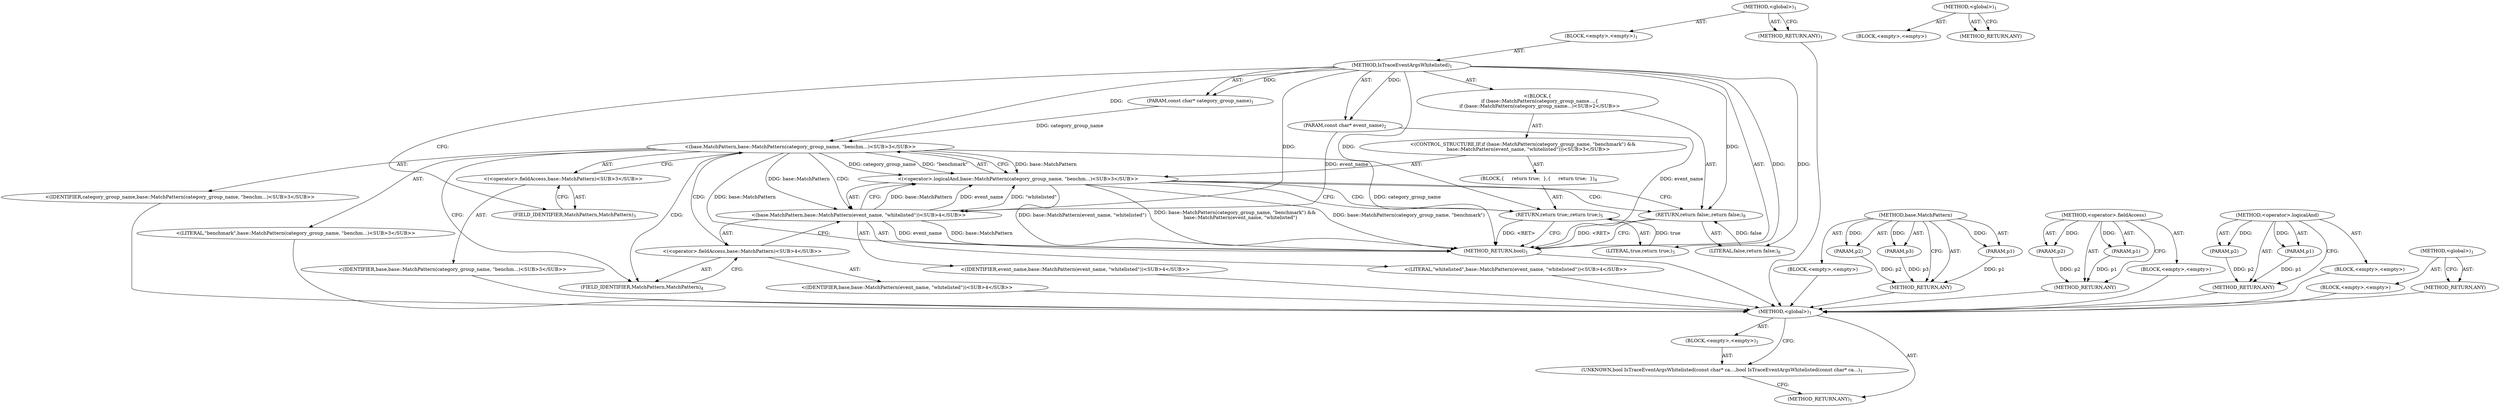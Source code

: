 digraph "&lt;global&gt;" {
vulnerable_6 [label=<(METHOD,&lt;global&gt;)<SUB>1</SUB>>];
vulnerable_7 [label=<(BLOCK,&lt;empty&gt;,&lt;empty&gt;)<SUB>1</SUB>>];
vulnerable_8 [label=<(METHOD,IsTraceEventArgsWhitelisted)<SUB>1</SUB>>];
vulnerable_9 [label=<(PARAM,const char* category_group_name)<SUB>1</SUB>>];
vulnerable_10 [label=<(PARAM,const char* event_name)<SUB>2</SUB>>];
vulnerable_11 [label="<(BLOCK,{
   if (base::MatchPattern(category_group_name...,{
   if (base::MatchPattern(category_group_name...)<SUB>2</SUB>>"];
vulnerable_12 [label="<(CONTROL_STRUCTURE,IF,if (base::MatchPattern(category_group_name, &quot;benchmark&quot;) &amp;&amp;
       base::MatchPattern(event_name, &quot;whitelisted&quot;)))<SUB>3</SUB>>"];
vulnerable_13 [label="<(&lt;operator&gt;.logicalAnd,base::MatchPattern(category_group_name, &quot;benchm...)<SUB>3</SUB>>"];
vulnerable_14 [label="<(base.MatchPattern,base::MatchPattern(category_group_name, &quot;benchm...)<SUB>3</SUB>>"];
vulnerable_15 [label="<(&lt;operator&gt;.fieldAccess,base::MatchPattern)<SUB>3</SUB>>"];
vulnerable_16 [label="<(IDENTIFIER,base,base::MatchPattern(category_group_name, &quot;benchm...)<SUB>3</SUB>>"];
vulnerable_17 [label=<(FIELD_IDENTIFIER,MatchPattern,MatchPattern)<SUB>3</SUB>>];
vulnerable_18 [label="<(IDENTIFIER,category_group_name,base::MatchPattern(category_group_name, &quot;benchm...)<SUB>3</SUB>>"];
vulnerable_19 [label="<(LITERAL,&quot;benchmark&quot;,base::MatchPattern(category_group_name, &quot;benchm...)<SUB>3</SUB>>"];
vulnerable_20 [label="<(base.MatchPattern,base::MatchPattern(event_name, &quot;whitelisted&quot;))<SUB>4</SUB>>"];
vulnerable_21 [label="<(&lt;operator&gt;.fieldAccess,base::MatchPattern)<SUB>4</SUB>>"];
vulnerable_22 [label="<(IDENTIFIER,base,base::MatchPattern(event_name, &quot;whitelisted&quot;))<SUB>4</SUB>>"];
vulnerable_23 [label=<(FIELD_IDENTIFIER,MatchPattern,MatchPattern)<SUB>4</SUB>>];
vulnerable_24 [label="<(IDENTIFIER,event_name,base::MatchPattern(event_name, &quot;whitelisted&quot;))<SUB>4</SUB>>"];
vulnerable_25 [label="<(LITERAL,&quot;whitelisted&quot;,base::MatchPattern(event_name, &quot;whitelisted&quot;))<SUB>4</SUB>>"];
vulnerable_26 [label=<(BLOCK,{
     return true;
  },{
     return true;
  })<SUB>4</SUB>>];
vulnerable_27 [label=<(RETURN,return true;,return true;)<SUB>5</SUB>>];
vulnerable_28 [label=<(LITERAL,true,return true;)<SUB>5</SUB>>];
vulnerable_29 [label=<(RETURN,return false;,return false;)<SUB>8</SUB>>];
vulnerable_30 [label=<(LITERAL,false,return false;)<SUB>8</SUB>>];
vulnerable_31 [label=<(METHOD_RETURN,bool)<SUB>1</SUB>>];
vulnerable_33 [label=<(METHOD_RETURN,ANY)<SUB>1</SUB>>];
vulnerable_59 [label=<(METHOD,base.MatchPattern)>];
vulnerable_60 [label=<(PARAM,p1)>];
vulnerable_61 [label=<(PARAM,p2)>];
vulnerable_62 [label=<(PARAM,p3)>];
vulnerable_63 [label=<(BLOCK,&lt;empty&gt;,&lt;empty&gt;)>];
vulnerable_64 [label=<(METHOD_RETURN,ANY)>];
vulnerable_65 [label=<(METHOD,&lt;operator&gt;.fieldAccess)>];
vulnerable_66 [label=<(PARAM,p1)>];
vulnerable_67 [label=<(PARAM,p2)>];
vulnerable_68 [label=<(BLOCK,&lt;empty&gt;,&lt;empty&gt;)>];
vulnerable_69 [label=<(METHOD_RETURN,ANY)>];
vulnerable_54 [label=<(METHOD,&lt;operator&gt;.logicalAnd)>];
vulnerable_55 [label=<(PARAM,p1)>];
vulnerable_56 [label=<(PARAM,p2)>];
vulnerable_57 [label=<(BLOCK,&lt;empty&gt;,&lt;empty&gt;)>];
vulnerable_58 [label=<(METHOD_RETURN,ANY)>];
vulnerable_48 [label=<(METHOD,&lt;global&gt;)<SUB>1</SUB>>];
vulnerable_49 [label=<(BLOCK,&lt;empty&gt;,&lt;empty&gt;)>];
vulnerable_50 [label=<(METHOD_RETURN,ANY)>];
fixed_6 [label=<(METHOD,&lt;global&gt;)<SUB>1</SUB>>];
fixed_7 [label=<(BLOCK,&lt;empty&gt;,&lt;empty&gt;)<SUB>1</SUB>>];
fixed_8 [label=<(UNKNOWN,bool IsTraceEventArgsWhitelisted(const char* ca...,bool IsTraceEventArgsWhitelisted(const char* ca...)<SUB>1</SUB>>];
fixed_9 [label=<(METHOD_RETURN,ANY)<SUB>1</SUB>>];
fixed_14 [label=<(METHOD,&lt;global&gt;)<SUB>1</SUB>>];
fixed_15 [label=<(BLOCK,&lt;empty&gt;,&lt;empty&gt;)>];
fixed_16 [label=<(METHOD_RETURN,ANY)>];
vulnerable_6 -> vulnerable_7  [key=0, label="AST: "];
vulnerable_6 -> vulnerable_33  [key=0, label="AST: "];
vulnerable_6 -> vulnerable_33  [key=1, label="CFG: "];
vulnerable_7 -> vulnerable_8  [key=0, label="AST: "];
vulnerable_8 -> vulnerable_9  [key=0, label="AST: "];
vulnerable_8 -> vulnerable_9  [key=1, label="DDG: "];
vulnerable_8 -> vulnerable_10  [key=0, label="AST: "];
vulnerable_8 -> vulnerable_10  [key=1, label="DDG: "];
vulnerable_8 -> vulnerable_11  [key=0, label="AST: "];
vulnerable_8 -> vulnerable_31  [key=0, label="AST: "];
vulnerable_8 -> vulnerable_17  [key=0, label="CFG: "];
vulnerable_8 -> vulnerable_29  [key=0, label="DDG: "];
vulnerable_8 -> vulnerable_30  [key=0, label="DDG: "];
vulnerable_8 -> vulnerable_27  [key=0, label="DDG: "];
vulnerable_8 -> vulnerable_14  [key=0, label="DDG: "];
vulnerable_8 -> vulnerable_20  [key=0, label="DDG: "];
vulnerable_8 -> vulnerable_28  [key=0, label="DDG: "];
vulnerable_9 -> vulnerable_14  [key=0, label="DDG: category_group_name"];
vulnerable_10 -> vulnerable_31  [key=0, label="DDG: event_name"];
vulnerable_10 -> vulnerable_20  [key=0, label="DDG: event_name"];
vulnerable_11 -> vulnerable_12  [key=0, label="AST: "];
vulnerable_11 -> vulnerable_29  [key=0, label="AST: "];
vulnerable_12 -> vulnerable_13  [key=0, label="AST: "];
vulnerable_12 -> vulnerable_26  [key=0, label="AST: "];
vulnerable_13 -> vulnerable_14  [key=0, label="AST: "];
vulnerable_13 -> vulnerable_20  [key=0, label="AST: "];
vulnerable_13 -> vulnerable_27  [key=0, label="CFG: "];
vulnerable_13 -> vulnerable_27  [key=1, label="CDG: "];
vulnerable_13 -> vulnerable_29  [key=0, label="CFG: "];
vulnerable_13 -> vulnerable_29  [key=1, label="CDG: "];
vulnerable_13 -> vulnerable_31  [key=0, label="DDG: base::MatchPattern(category_group_name, &quot;benchmark&quot;)"];
vulnerable_13 -> vulnerable_31  [key=1, label="DDG: base::MatchPattern(event_name, &quot;whitelisted&quot;)"];
vulnerable_13 -> vulnerable_31  [key=2, label="DDG: base::MatchPattern(category_group_name, &quot;benchmark&quot;) &amp;&amp;
       base::MatchPattern(event_name, &quot;whitelisted&quot;)"];
vulnerable_14 -> vulnerable_15  [key=0, label="AST: "];
vulnerable_14 -> vulnerable_18  [key=0, label="AST: "];
vulnerable_14 -> vulnerable_19  [key=0, label="AST: "];
vulnerable_14 -> vulnerable_13  [key=0, label="CFG: "];
vulnerable_14 -> vulnerable_13  [key=1, label="DDG: base::MatchPattern"];
vulnerable_14 -> vulnerable_13  [key=2, label="DDG: category_group_name"];
vulnerable_14 -> vulnerable_13  [key=3, label="DDG: &quot;benchmark&quot;"];
vulnerable_14 -> vulnerable_23  [key=0, label="CFG: "];
vulnerable_14 -> vulnerable_23  [key=1, label="CDG: "];
vulnerable_14 -> vulnerable_31  [key=0, label="DDG: base::MatchPattern"];
vulnerable_14 -> vulnerable_31  [key=1, label="DDG: category_group_name"];
vulnerable_14 -> vulnerable_20  [key=0, label="DDG: base::MatchPattern"];
vulnerable_14 -> vulnerable_20  [key=1, label="CDG: "];
vulnerable_14 -> vulnerable_21  [key=0, label="CDG: "];
vulnerable_15 -> vulnerable_16  [key=0, label="AST: "];
vulnerable_15 -> vulnerable_17  [key=0, label="AST: "];
vulnerable_15 -> vulnerable_14  [key=0, label="CFG: "];
vulnerable_16 -> fixed_6  [key=0];
vulnerable_17 -> vulnerable_15  [key=0, label="CFG: "];
vulnerable_18 -> fixed_6  [key=0];
vulnerable_19 -> fixed_6  [key=0];
vulnerable_20 -> vulnerable_21  [key=0, label="AST: "];
vulnerable_20 -> vulnerable_24  [key=0, label="AST: "];
vulnerable_20 -> vulnerable_25  [key=0, label="AST: "];
vulnerable_20 -> vulnerable_13  [key=0, label="CFG: "];
vulnerable_20 -> vulnerable_13  [key=1, label="DDG: base::MatchPattern"];
vulnerable_20 -> vulnerable_13  [key=2, label="DDG: event_name"];
vulnerable_20 -> vulnerable_13  [key=3, label="DDG: &quot;whitelisted&quot;"];
vulnerable_20 -> vulnerable_31  [key=0, label="DDG: base::MatchPattern"];
vulnerable_20 -> vulnerable_31  [key=1, label="DDG: event_name"];
vulnerable_21 -> vulnerable_22  [key=0, label="AST: "];
vulnerable_21 -> vulnerable_23  [key=0, label="AST: "];
vulnerable_21 -> vulnerable_20  [key=0, label="CFG: "];
vulnerable_22 -> fixed_6  [key=0];
vulnerable_23 -> vulnerable_21  [key=0, label="CFG: "];
vulnerable_24 -> fixed_6  [key=0];
vulnerable_25 -> fixed_6  [key=0];
vulnerable_26 -> vulnerable_27  [key=0, label="AST: "];
vulnerable_27 -> vulnerable_28  [key=0, label="AST: "];
vulnerable_27 -> vulnerable_31  [key=0, label="CFG: "];
vulnerable_27 -> vulnerable_31  [key=1, label="DDG: &lt;RET&gt;"];
vulnerable_28 -> vulnerable_27  [key=0, label="DDG: true"];
vulnerable_29 -> vulnerable_30  [key=0, label="AST: "];
vulnerable_29 -> vulnerable_31  [key=0, label="CFG: "];
vulnerable_29 -> vulnerable_31  [key=1, label="DDG: &lt;RET&gt;"];
vulnerable_30 -> vulnerable_29  [key=0, label="DDG: false"];
vulnerable_31 -> fixed_6  [key=0];
vulnerable_33 -> fixed_6  [key=0];
vulnerable_59 -> vulnerable_60  [key=0, label="AST: "];
vulnerable_59 -> vulnerable_60  [key=1, label="DDG: "];
vulnerable_59 -> vulnerable_63  [key=0, label="AST: "];
vulnerable_59 -> vulnerable_61  [key=0, label="AST: "];
vulnerable_59 -> vulnerable_61  [key=1, label="DDG: "];
vulnerable_59 -> vulnerable_64  [key=0, label="AST: "];
vulnerable_59 -> vulnerable_64  [key=1, label="CFG: "];
vulnerable_59 -> vulnerable_62  [key=0, label="AST: "];
vulnerable_59 -> vulnerable_62  [key=1, label="DDG: "];
vulnerable_60 -> vulnerable_64  [key=0, label="DDG: p1"];
vulnerable_61 -> vulnerable_64  [key=0, label="DDG: p2"];
vulnerable_62 -> vulnerable_64  [key=0, label="DDG: p3"];
vulnerable_63 -> fixed_6  [key=0];
vulnerable_64 -> fixed_6  [key=0];
vulnerable_65 -> vulnerable_66  [key=0, label="AST: "];
vulnerable_65 -> vulnerable_66  [key=1, label="DDG: "];
vulnerable_65 -> vulnerable_68  [key=0, label="AST: "];
vulnerable_65 -> vulnerable_67  [key=0, label="AST: "];
vulnerable_65 -> vulnerable_67  [key=1, label="DDG: "];
vulnerable_65 -> vulnerable_69  [key=0, label="AST: "];
vulnerable_65 -> vulnerable_69  [key=1, label="CFG: "];
vulnerable_66 -> vulnerable_69  [key=0, label="DDG: p1"];
vulnerable_67 -> vulnerable_69  [key=0, label="DDG: p2"];
vulnerable_68 -> fixed_6  [key=0];
vulnerable_69 -> fixed_6  [key=0];
vulnerable_54 -> vulnerable_55  [key=0, label="AST: "];
vulnerable_54 -> vulnerable_55  [key=1, label="DDG: "];
vulnerable_54 -> vulnerable_57  [key=0, label="AST: "];
vulnerable_54 -> vulnerable_56  [key=0, label="AST: "];
vulnerable_54 -> vulnerable_56  [key=1, label="DDG: "];
vulnerable_54 -> vulnerable_58  [key=0, label="AST: "];
vulnerable_54 -> vulnerable_58  [key=1, label="CFG: "];
vulnerable_55 -> vulnerable_58  [key=0, label="DDG: p1"];
vulnerable_56 -> vulnerable_58  [key=0, label="DDG: p2"];
vulnerable_57 -> fixed_6  [key=0];
vulnerable_58 -> fixed_6  [key=0];
vulnerable_48 -> vulnerable_49  [key=0, label="AST: "];
vulnerable_48 -> vulnerable_50  [key=0, label="AST: "];
vulnerable_48 -> vulnerable_50  [key=1, label="CFG: "];
vulnerable_49 -> fixed_6  [key=0];
vulnerable_50 -> fixed_6  [key=0];
fixed_6 -> fixed_7  [key=0, label="AST: "];
fixed_6 -> fixed_9  [key=0, label="AST: "];
fixed_6 -> fixed_8  [key=0, label="CFG: "];
fixed_7 -> fixed_8  [key=0, label="AST: "];
fixed_8 -> fixed_9  [key=0, label="CFG: "];
fixed_14 -> fixed_15  [key=0, label="AST: "];
fixed_14 -> fixed_16  [key=0, label="AST: "];
fixed_14 -> fixed_16  [key=1, label="CFG: "];
}

